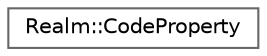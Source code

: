 digraph "Graphical Class Hierarchy"
{
 // LATEX_PDF_SIZE
  bgcolor="transparent";
  edge [fontname=Helvetica,fontsize=10,labelfontname=Helvetica,labelfontsize=10];
  node [fontname=Helvetica,fontsize=10,shape=box,height=0.2,width=0.4];
  rankdir="LR";
  Node0 [id="Node000000",label="Realm::CodeProperty",height=0.2,width=0.4,color="grey40", fillcolor="white", style="filled",URL="$classRealm_1_1CodeProperty.html",tooltip=" "];
}
